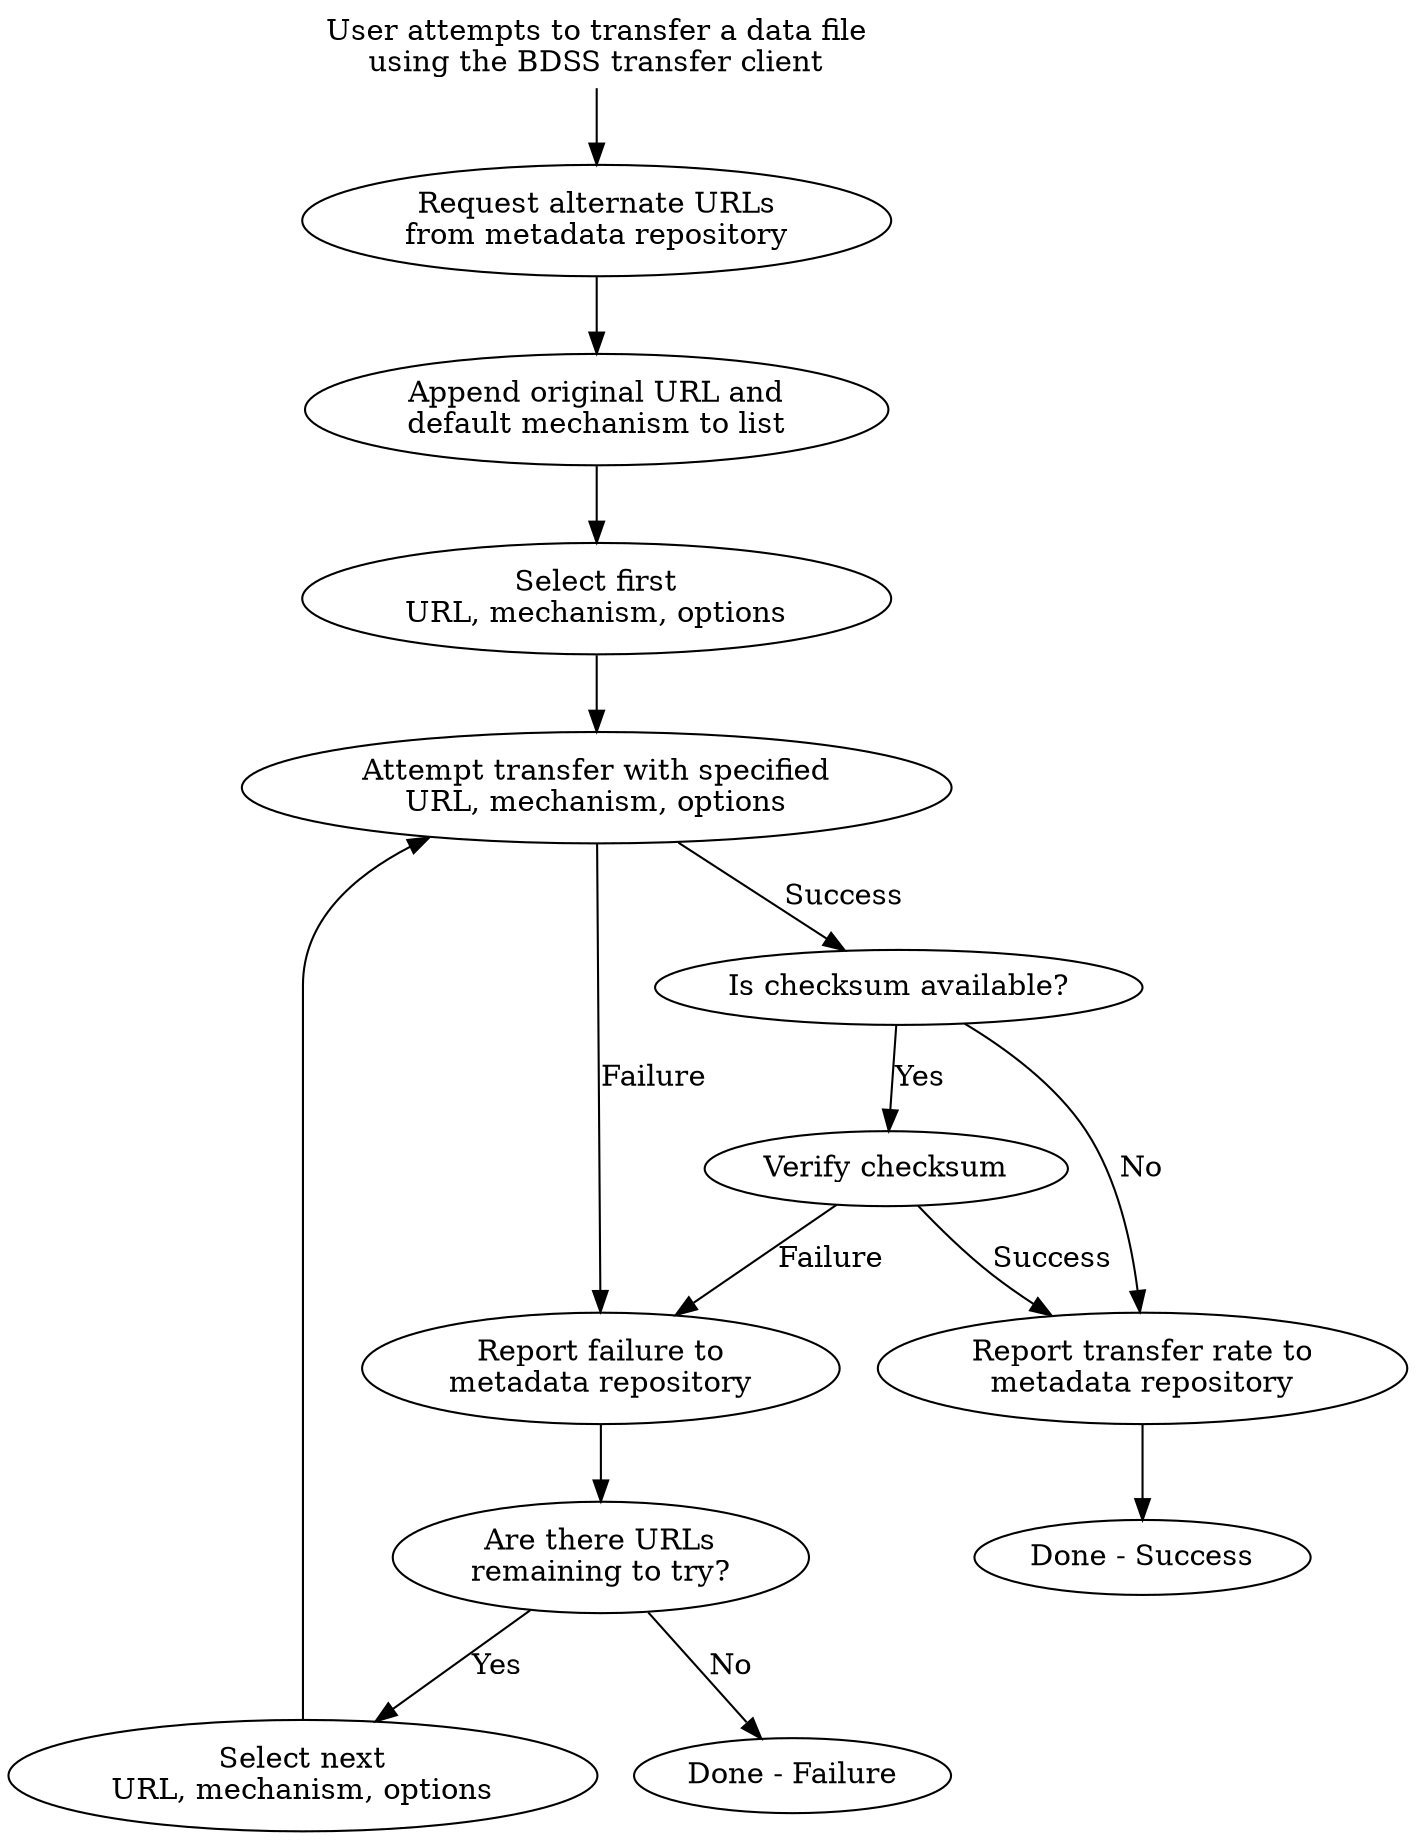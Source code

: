 digraph {

    start[
        label="User attempts to transfer a data file\nusing the BDSS transfer client"
        shape=plaintext
    ]

    start -> request_alternate_urls

    request_alternate_urls[
        label="Request alternate URLs\nfrom metadata repository"
    ]

    request_alternate_urls -> append_defaults

    append_defaults[
        label="Append original URL and\ndefault mechanism to list"
    ]

    append_defaults -> first_url

    first_url[
        label="Select first\nURL, mechanism, options"
    ]

    first_url -> attempt_transfer

    attempt_transfer[
        label="Attempt transfer with specified\nURL, mechanism, options"
    ]

    next_url[
        label="Select next\nURL, mechanism, options"
    ]

    attempt_transfer -> is_checksum_available[label="Success"]
    attempt_transfer -> report_failure[label="Failure"]

    report_failure[
        label="Report failure to\nmetadata repository"
    ]

    report_failure -> remaining_urls

    remaining_urls[
        label="Are there URLs\nremaining to try?"
    ]

    remaining_urls -> next_url[label="Yes"]
    remaining_urls -> done_failure[label="No"]

    next_url -> attempt_transfer

    is_checksum_available[
        label="Is checksum available?"
    ]

    is_checksum_available -> verify_checksum[label="Yes"]
    is_checksum_available -> report_timing[label="No"]

    verify_checksum[
        label="Verify checksum"
    ]

    verify_checksum -> report_timing[label="Success"]
    verify_checksum -> report_failure[label="Failure"]

    report_timing[
        label="Report transfer rate to\nmetadata repository"
    ]

    report_timing -> done_success

    done_failure[
        label="Done - Failure"
    ]

    done_success[
        label="Done - Success"
    ]

}
